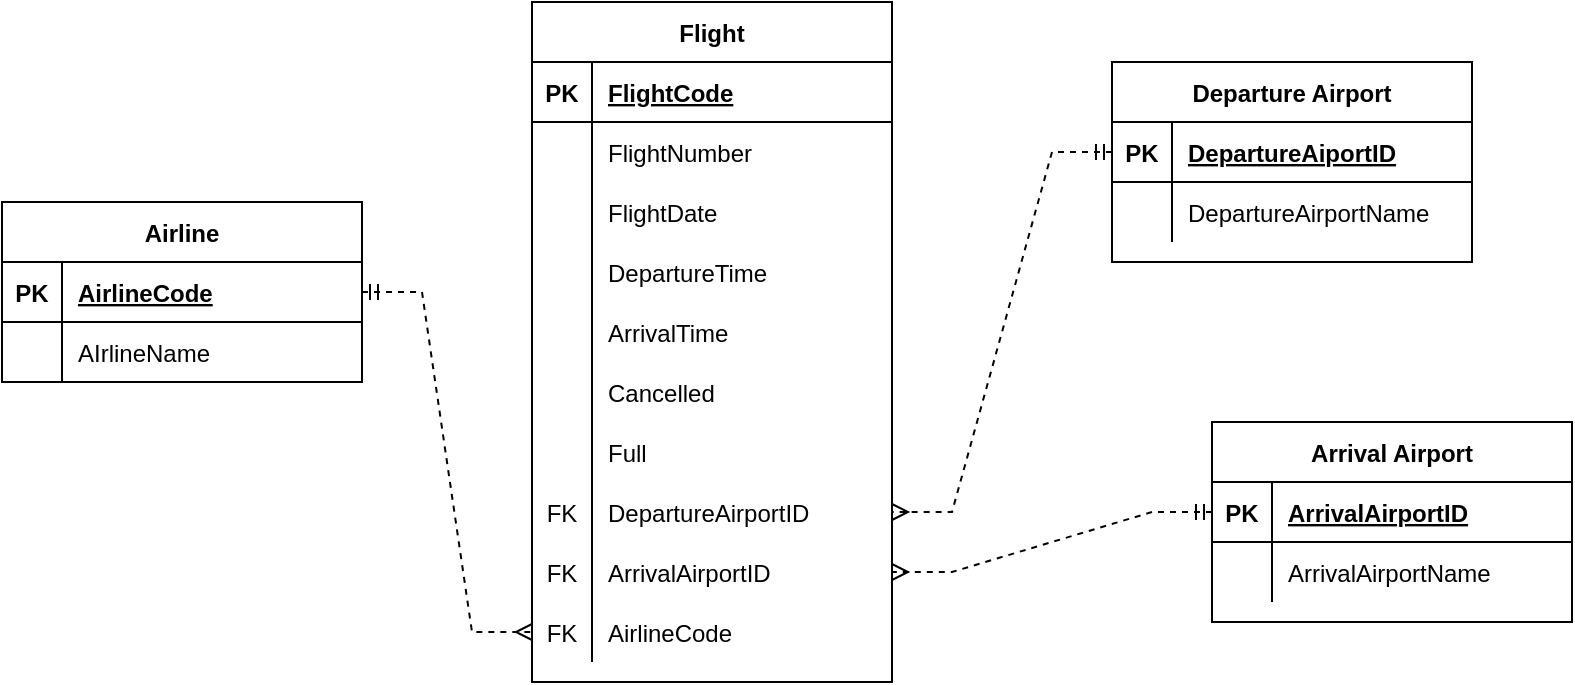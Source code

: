 <mxfile version="20.3.7" type="device"><diagram id="cx0mmzHMsUDkrRtCRR9c" name="Page-1"><mxGraphModel dx="1422" dy="762" grid="1" gridSize="10" guides="1" tooltips="1" connect="1" arrows="1" fold="1" page="1" pageScale="1" pageWidth="850" pageHeight="1100" math="0" shadow="0"><root><mxCell id="0"/><mxCell id="1" parent="0"/><mxCell id="nZP32zgwTA2oRyG7YsLw-1" value="Airline" style="shape=table;startSize=30;container=1;collapsible=1;childLayout=tableLayout;fixedRows=1;rowLines=0;fontStyle=1;align=center;resizeLast=1;" parent="1" vertex="1"><mxGeometry x="245" y="170" width="180" height="90" as="geometry"/></mxCell><mxCell id="nZP32zgwTA2oRyG7YsLw-2" value="" style="shape=tableRow;horizontal=0;startSize=0;swimlaneHead=0;swimlaneBody=0;fillColor=none;collapsible=0;dropTarget=0;points=[[0,0.5],[1,0.5]];portConstraint=eastwest;top=0;left=0;right=0;bottom=1;" parent="nZP32zgwTA2oRyG7YsLw-1" vertex="1"><mxGeometry y="30" width="180" height="30" as="geometry"/></mxCell><mxCell id="nZP32zgwTA2oRyG7YsLw-3" value="PK" style="shape=partialRectangle;connectable=0;fillColor=none;top=0;left=0;bottom=0;right=0;fontStyle=1;overflow=hidden;" parent="nZP32zgwTA2oRyG7YsLw-2" vertex="1"><mxGeometry width="30" height="30" as="geometry"><mxRectangle width="30" height="30" as="alternateBounds"/></mxGeometry></mxCell><mxCell id="nZP32zgwTA2oRyG7YsLw-4" value="AirlineCode" style="shape=partialRectangle;connectable=0;fillColor=none;top=0;left=0;bottom=0;right=0;align=left;spacingLeft=6;fontStyle=5;overflow=hidden;" parent="nZP32zgwTA2oRyG7YsLw-2" vertex="1"><mxGeometry x="30" width="150" height="30" as="geometry"><mxRectangle width="150" height="30" as="alternateBounds"/></mxGeometry></mxCell><mxCell id="nZP32zgwTA2oRyG7YsLw-5" value="" style="shape=tableRow;horizontal=0;startSize=0;swimlaneHead=0;swimlaneBody=0;fillColor=none;collapsible=0;dropTarget=0;points=[[0,0.5],[1,0.5]];portConstraint=eastwest;top=0;left=0;right=0;bottom=0;" parent="nZP32zgwTA2oRyG7YsLw-1" vertex="1"><mxGeometry y="60" width="180" height="30" as="geometry"/></mxCell><mxCell id="nZP32zgwTA2oRyG7YsLw-6" value="" style="shape=partialRectangle;connectable=0;fillColor=none;top=0;left=0;bottom=0;right=0;editable=1;overflow=hidden;" parent="nZP32zgwTA2oRyG7YsLw-5" vertex="1"><mxGeometry width="30" height="30" as="geometry"><mxRectangle width="30" height="30" as="alternateBounds"/></mxGeometry></mxCell><mxCell id="nZP32zgwTA2oRyG7YsLw-7" value="AIrlineName" style="shape=partialRectangle;connectable=0;fillColor=none;top=0;left=0;bottom=0;right=0;align=left;spacingLeft=6;overflow=hidden;" parent="nZP32zgwTA2oRyG7YsLw-5" vertex="1"><mxGeometry x="30" width="150" height="30" as="geometry"><mxRectangle width="150" height="30" as="alternateBounds"/></mxGeometry></mxCell><mxCell id="nZP32zgwTA2oRyG7YsLw-14" value="Flight" style="shape=table;startSize=30;container=1;collapsible=1;childLayout=tableLayout;fixedRows=1;rowLines=0;fontStyle=1;align=center;resizeLast=1;" parent="1" vertex="1"><mxGeometry x="510" y="70" width="180" height="340" as="geometry"/></mxCell><mxCell id="nZP32zgwTA2oRyG7YsLw-15" value="" style="shape=tableRow;horizontal=0;startSize=0;swimlaneHead=0;swimlaneBody=0;fillColor=none;collapsible=0;dropTarget=0;points=[[0,0.5],[1,0.5]];portConstraint=eastwest;top=0;left=0;right=0;bottom=1;" parent="nZP32zgwTA2oRyG7YsLw-14" vertex="1"><mxGeometry y="30" width="180" height="30" as="geometry"/></mxCell><mxCell id="nZP32zgwTA2oRyG7YsLw-16" value="PK" style="shape=partialRectangle;connectable=0;fillColor=none;top=0;left=0;bottom=0;right=0;fontStyle=1;overflow=hidden;" parent="nZP32zgwTA2oRyG7YsLw-15" vertex="1"><mxGeometry width="30" height="30" as="geometry"><mxRectangle width="30" height="30" as="alternateBounds"/></mxGeometry></mxCell><mxCell id="nZP32zgwTA2oRyG7YsLw-17" value="FlightCode" style="shape=partialRectangle;connectable=0;fillColor=none;top=0;left=0;bottom=0;right=0;align=left;spacingLeft=6;fontStyle=5;overflow=hidden;" parent="nZP32zgwTA2oRyG7YsLw-15" vertex="1"><mxGeometry x="30" width="150" height="30" as="geometry"><mxRectangle width="150" height="30" as="alternateBounds"/></mxGeometry></mxCell><mxCell id="nZP32zgwTA2oRyG7YsLw-18" value="" style="shape=tableRow;horizontal=0;startSize=0;swimlaneHead=0;swimlaneBody=0;fillColor=none;collapsible=0;dropTarget=0;points=[[0,0.5],[1,0.5]];portConstraint=eastwest;top=0;left=0;right=0;bottom=0;" parent="nZP32zgwTA2oRyG7YsLw-14" vertex="1"><mxGeometry y="60" width="180" height="30" as="geometry"/></mxCell><mxCell id="nZP32zgwTA2oRyG7YsLw-19" value="" style="shape=partialRectangle;connectable=0;fillColor=none;top=0;left=0;bottom=0;right=0;editable=1;overflow=hidden;" parent="nZP32zgwTA2oRyG7YsLw-18" vertex="1"><mxGeometry width="30" height="30" as="geometry"><mxRectangle width="30" height="30" as="alternateBounds"/></mxGeometry></mxCell><mxCell id="nZP32zgwTA2oRyG7YsLw-20" value="FlightNumber" style="shape=partialRectangle;connectable=0;fillColor=none;top=0;left=0;bottom=0;right=0;align=left;spacingLeft=6;overflow=hidden;" parent="nZP32zgwTA2oRyG7YsLw-18" vertex="1"><mxGeometry x="30" width="150" height="30" as="geometry"><mxRectangle width="150" height="30" as="alternateBounds"/></mxGeometry></mxCell><mxCell id="nZP32zgwTA2oRyG7YsLw-21" value="" style="shape=tableRow;horizontal=0;startSize=0;swimlaneHead=0;swimlaneBody=0;fillColor=none;collapsible=0;dropTarget=0;points=[[0,0.5],[1,0.5]];portConstraint=eastwest;top=0;left=0;right=0;bottom=0;" parent="nZP32zgwTA2oRyG7YsLw-14" vertex="1"><mxGeometry y="90" width="180" height="30" as="geometry"/></mxCell><mxCell id="nZP32zgwTA2oRyG7YsLw-22" value="" style="shape=partialRectangle;connectable=0;fillColor=none;top=0;left=0;bottom=0;right=0;editable=1;overflow=hidden;" parent="nZP32zgwTA2oRyG7YsLw-21" vertex="1"><mxGeometry width="30" height="30" as="geometry"><mxRectangle width="30" height="30" as="alternateBounds"/></mxGeometry></mxCell><mxCell id="nZP32zgwTA2oRyG7YsLw-23" value="FlightDate" style="shape=partialRectangle;connectable=0;fillColor=none;top=0;left=0;bottom=0;right=0;align=left;spacingLeft=6;overflow=hidden;" parent="nZP32zgwTA2oRyG7YsLw-21" vertex="1"><mxGeometry x="30" width="150" height="30" as="geometry"><mxRectangle width="150" height="30" as="alternateBounds"/></mxGeometry></mxCell><mxCell id="nZP32zgwTA2oRyG7YsLw-24" value="" style="shape=tableRow;horizontal=0;startSize=0;swimlaneHead=0;swimlaneBody=0;fillColor=none;collapsible=0;dropTarget=0;points=[[0,0.5],[1,0.5]];portConstraint=eastwest;top=0;left=0;right=0;bottom=0;" parent="nZP32zgwTA2oRyG7YsLw-14" vertex="1"><mxGeometry y="120" width="180" height="30" as="geometry"/></mxCell><mxCell id="nZP32zgwTA2oRyG7YsLw-25" value="" style="shape=partialRectangle;connectable=0;fillColor=none;top=0;left=0;bottom=0;right=0;editable=1;overflow=hidden;" parent="nZP32zgwTA2oRyG7YsLw-24" vertex="1"><mxGeometry width="30" height="30" as="geometry"><mxRectangle width="30" height="30" as="alternateBounds"/></mxGeometry></mxCell><mxCell id="nZP32zgwTA2oRyG7YsLw-26" value="DepartureTime" style="shape=partialRectangle;connectable=0;fillColor=none;top=0;left=0;bottom=0;right=0;align=left;spacingLeft=6;overflow=hidden;" parent="nZP32zgwTA2oRyG7YsLw-24" vertex="1"><mxGeometry x="30" width="150" height="30" as="geometry"><mxRectangle width="150" height="30" as="alternateBounds"/></mxGeometry></mxCell><mxCell id="nZP32zgwTA2oRyG7YsLw-27" value="" style="shape=tableRow;horizontal=0;startSize=0;swimlaneHead=0;swimlaneBody=0;fillColor=none;collapsible=0;dropTarget=0;points=[[0,0.5],[1,0.5]];portConstraint=eastwest;top=0;left=0;right=0;bottom=0;" parent="nZP32zgwTA2oRyG7YsLw-14" vertex="1"><mxGeometry y="150" width="180" height="30" as="geometry"/></mxCell><mxCell id="nZP32zgwTA2oRyG7YsLw-28" value="" style="shape=partialRectangle;connectable=0;fillColor=none;top=0;left=0;bottom=0;right=0;editable=1;overflow=hidden;" parent="nZP32zgwTA2oRyG7YsLw-27" vertex="1"><mxGeometry width="30" height="30" as="geometry"><mxRectangle width="30" height="30" as="alternateBounds"/></mxGeometry></mxCell><mxCell id="nZP32zgwTA2oRyG7YsLw-29" value="ArrivalTime" style="shape=partialRectangle;connectable=0;fillColor=none;top=0;left=0;bottom=0;right=0;align=left;spacingLeft=6;overflow=hidden;" parent="nZP32zgwTA2oRyG7YsLw-27" vertex="1"><mxGeometry x="30" width="150" height="30" as="geometry"><mxRectangle width="150" height="30" as="alternateBounds"/></mxGeometry></mxCell><mxCell id="nZP32zgwTA2oRyG7YsLw-30" value="" style="shape=tableRow;horizontal=0;startSize=0;swimlaneHead=0;swimlaneBody=0;fillColor=none;collapsible=0;dropTarget=0;points=[[0,0.5],[1,0.5]];portConstraint=eastwest;top=0;left=0;right=0;bottom=0;" parent="nZP32zgwTA2oRyG7YsLw-14" vertex="1"><mxGeometry y="180" width="180" height="30" as="geometry"/></mxCell><mxCell id="nZP32zgwTA2oRyG7YsLw-31" value="" style="shape=partialRectangle;connectable=0;fillColor=none;top=0;left=0;bottom=0;right=0;editable=1;overflow=hidden;" parent="nZP32zgwTA2oRyG7YsLw-30" vertex="1"><mxGeometry width="30" height="30" as="geometry"><mxRectangle width="30" height="30" as="alternateBounds"/></mxGeometry></mxCell><mxCell id="nZP32zgwTA2oRyG7YsLw-32" value="Cancelled" style="shape=partialRectangle;connectable=0;fillColor=none;top=0;left=0;bottom=0;right=0;align=left;spacingLeft=6;overflow=hidden;" parent="nZP32zgwTA2oRyG7YsLw-30" vertex="1"><mxGeometry x="30" width="150" height="30" as="geometry"><mxRectangle width="150" height="30" as="alternateBounds"/></mxGeometry></mxCell><mxCell id="nZP32zgwTA2oRyG7YsLw-33" value="" style="shape=tableRow;horizontal=0;startSize=0;swimlaneHead=0;swimlaneBody=0;fillColor=none;collapsible=0;dropTarget=0;points=[[0,0.5],[1,0.5]];portConstraint=eastwest;top=0;left=0;right=0;bottom=0;" parent="nZP32zgwTA2oRyG7YsLw-14" vertex="1"><mxGeometry y="210" width="180" height="30" as="geometry"/></mxCell><mxCell id="nZP32zgwTA2oRyG7YsLw-34" value="" style="shape=partialRectangle;connectable=0;fillColor=none;top=0;left=0;bottom=0;right=0;editable=1;overflow=hidden;" parent="nZP32zgwTA2oRyG7YsLw-33" vertex="1"><mxGeometry width="30" height="30" as="geometry"><mxRectangle width="30" height="30" as="alternateBounds"/></mxGeometry></mxCell><mxCell id="nZP32zgwTA2oRyG7YsLw-35" value="Full" style="shape=partialRectangle;connectable=0;fillColor=none;top=0;left=0;bottom=0;right=0;align=left;spacingLeft=6;overflow=hidden;" parent="nZP32zgwTA2oRyG7YsLw-33" vertex="1"><mxGeometry x="30" width="150" height="30" as="geometry"><mxRectangle width="150" height="30" as="alternateBounds"/></mxGeometry></mxCell><mxCell id="nZP32zgwTA2oRyG7YsLw-71" value="" style="shape=tableRow;horizontal=0;startSize=0;swimlaneHead=0;swimlaneBody=0;fillColor=none;collapsible=0;dropTarget=0;points=[[0,0.5],[1,0.5]];portConstraint=eastwest;top=0;left=0;right=0;bottom=0;" parent="nZP32zgwTA2oRyG7YsLw-14" vertex="1"><mxGeometry y="240" width="180" height="30" as="geometry"/></mxCell><mxCell id="nZP32zgwTA2oRyG7YsLw-72" value="FK" style="shape=partialRectangle;connectable=0;fillColor=none;top=0;left=0;bottom=0;right=0;fontStyle=0;overflow=hidden;" parent="nZP32zgwTA2oRyG7YsLw-71" vertex="1"><mxGeometry width="30" height="30" as="geometry"><mxRectangle width="30" height="30" as="alternateBounds"/></mxGeometry></mxCell><mxCell id="nZP32zgwTA2oRyG7YsLw-73" value="DepartureAirportID" style="shape=partialRectangle;connectable=0;fillColor=none;top=0;left=0;bottom=0;right=0;align=left;spacingLeft=6;fontStyle=0;overflow=hidden;" parent="nZP32zgwTA2oRyG7YsLw-71" vertex="1"><mxGeometry x="30" width="150" height="30" as="geometry"><mxRectangle width="150" height="30" as="alternateBounds"/></mxGeometry></mxCell><mxCell id="nZP32zgwTA2oRyG7YsLw-68" value="" style="shape=tableRow;horizontal=0;startSize=0;swimlaneHead=0;swimlaneBody=0;fillColor=none;collapsible=0;dropTarget=0;points=[[0,0.5],[1,0.5]];portConstraint=eastwest;top=0;left=0;right=0;bottom=0;" parent="nZP32zgwTA2oRyG7YsLw-14" vertex="1"><mxGeometry y="270" width="180" height="30" as="geometry"/></mxCell><mxCell id="nZP32zgwTA2oRyG7YsLw-69" value="FK" style="shape=partialRectangle;connectable=0;fillColor=none;top=0;left=0;bottom=0;right=0;fontStyle=0;overflow=hidden;" parent="nZP32zgwTA2oRyG7YsLw-68" vertex="1"><mxGeometry width="30" height="30" as="geometry"><mxRectangle width="30" height="30" as="alternateBounds"/></mxGeometry></mxCell><mxCell id="nZP32zgwTA2oRyG7YsLw-70" value="ArrivalAirportID" style="shape=partialRectangle;connectable=0;fillColor=none;top=0;left=0;bottom=0;right=0;align=left;spacingLeft=6;fontStyle=0;overflow=hidden;" parent="nZP32zgwTA2oRyG7YsLw-68" vertex="1"><mxGeometry x="30" width="150" height="30" as="geometry"><mxRectangle width="150" height="30" as="alternateBounds"/></mxGeometry></mxCell><mxCell id="nZP32zgwTA2oRyG7YsLw-53" value="" style="shape=tableRow;horizontal=0;startSize=0;swimlaneHead=0;swimlaneBody=0;fillColor=none;collapsible=0;dropTarget=0;points=[[0,0.5],[1,0.5]];portConstraint=eastwest;top=0;left=0;right=0;bottom=0;" parent="nZP32zgwTA2oRyG7YsLw-14" vertex="1"><mxGeometry y="300" width="180" height="30" as="geometry"/></mxCell><mxCell id="nZP32zgwTA2oRyG7YsLw-54" value="FK" style="shape=partialRectangle;connectable=0;fillColor=none;top=0;left=0;bottom=0;right=0;fontStyle=0;overflow=hidden;" parent="nZP32zgwTA2oRyG7YsLw-53" vertex="1"><mxGeometry width="30" height="30" as="geometry"><mxRectangle width="30" height="30" as="alternateBounds"/></mxGeometry></mxCell><mxCell id="nZP32zgwTA2oRyG7YsLw-55" value="AirlineCode" style="shape=partialRectangle;connectable=0;fillColor=none;top=0;left=0;bottom=0;right=0;align=left;spacingLeft=6;fontStyle=0;overflow=hidden;" parent="nZP32zgwTA2oRyG7YsLw-53" vertex="1"><mxGeometry x="30" width="150" height="30" as="geometry"><mxRectangle width="150" height="30" as="alternateBounds"/></mxGeometry></mxCell><mxCell id="nZP32zgwTA2oRyG7YsLw-74" value="Departure Airport" style="shape=table;startSize=30;container=1;collapsible=1;childLayout=tableLayout;fixedRows=1;rowLines=0;fontStyle=1;align=center;resizeLast=1;" parent="1" vertex="1"><mxGeometry x="800" y="100" width="180" height="100" as="geometry"/></mxCell><mxCell id="nZP32zgwTA2oRyG7YsLw-75" value="" style="shape=tableRow;horizontal=0;startSize=0;swimlaneHead=0;swimlaneBody=0;fillColor=none;collapsible=0;dropTarget=0;points=[[0,0.5],[1,0.5]];portConstraint=eastwest;top=0;left=0;right=0;bottom=1;" parent="nZP32zgwTA2oRyG7YsLw-74" vertex="1"><mxGeometry y="30" width="180" height="30" as="geometry"/></mxCell><mxCell id="nZP32zgwTA2oRyG7YsLw-76" value="PK" style="shape=partialRectangle;connectable=0;fillColor=none;top=0;left=0;bottom=0;right=0;fontStyle=1;overflow=hidden;" parent="nZP32zgwTA2oRyG7YsLw-75" vertex="1"><mxGeometry width="30" height="30" as="geometry"><mxRectangle width="30" height="30" as="alternateBounds"/></mxGeometry></mxCell><mxCell id="nZP32zgwTA2oRyG7YsLw-77" value="DepartureAiportID" style="shape=partialRectangle;connectable=0;fillColor=none;top=0;left=0;bottom=0;right=0;align=left;spacingLeft=6;fontStyle=5;overflow=hidden;" parent="nZP32zgwTA2oRyG7YsLw-75" vertex="1"><mxGeometry x="30" width="150" height="30" as="geometry"><mxRectangle width="150" height="30" as="alternateBounds"/></mxGeometry></mxCell><mxCell id="nZP32zgwTA2oRyG7YsLw-78" value="" style="shape=tableRow;horizontal=0;startSize=0;swimlaneHead=0;swimlaneBody=0;fillColor=none;collapsible=0;dropTarget=0;points=[[0,0.5],[1,0.5]];portConstraint=eastwest;top=0;left=0;right=0;bottom=0;" parent="nZP32zgwTA2oRyG7YsLw-74" vertex="1"><mxGeometry y="60" width="180" height="30" as="geometry"/></mxCell><mxCell id="nZP32zgwTA2oRyG7YsLw-79" value="" style="shape=partialRectangle;connectable=0;fillColor=none;top=0;left=0;bottom=0;right=0;editable=1;overflow=hidden;" parent="nZP32zgwTA2oRyG7YsLw-78" vertex="1"><mxGeometry width="30" height="30" as="geometry"><mxRectangle width="30" height="30" as="alternateBounds"/></mxGeometry></mxCell><mxCell id="nZP32zgwTA2oRyG7YsLw-80" value="DepartureAirportName" style="shape=partialRectangle;connectable=0;fillColor=none;top=0;left=0;bottom=0;right=0;align=left;spacingLeft=6;overflow=hidden;" parent="nZP32zgwTA2oRyG7YsLw-78" vertex="1"><mxGeometry x="30" width="150" height="30" as="geometry"><mxRectangle width="150" height="30" as="alternateBounds"/></mxGeometry></mxCell><mxCell id="nZP32zgwTA2oRyG7YsLw-87" value="Arrival Airport" style="shape=table;startSize=30;container=1;collapsible=1;childLayout=tableLayout;fixedRows=1;rowLines=0;fontStyle=1;align=center;resizeLast=1;" parent="1" vertex="1"><mxGeometry x="850" y="280" width="180" height="100" as="geometry"/></mxCell><mxCell id="nZP32zgwTA2oRyG7YsLw-88" value="" style="shape=tableRow;horizontal=0;startSize=0;swimlaneHead=0;swimlaneBody=0;fillColor=none;collapsible=0;dropTarget=0;points=[[0,0.5],[1,0.5]];portConstraint=eastwest;top=0;left=0;right=0;bottom=1;" parent="nZP32zgwTA2oRyG7YsLw-87" vertex="1"><mxGeometry y="30" width="180" height="30" as="geometry"/></mxCell><mxCell id="nZP32zgwTA2oRyG7YsLw-89" value="PK" style="shape=partialRectangle;connectable=0;fillColor=none;top=0;left=0;bottom=0;right=0;fontStyle=1;overflow=hidden;" parent="nZP32zgwTA2oRyG7YsLw-88" vertex="1"><mxGeometry width="30" height="30" as="geometry"><mxRectangle width="30" height="30" as="alternateBounds"/></mxGeometry></mxCell><mxCell id="nZP32zgwTA2oRyG7YsLw-90" value="ArrivalAirportID" style="shape=partialRectangle;connectable=0;fillColor=none;top=0;left=0;bottom=0;right=0;align=left;spacingLeft=6;fontStyle=5;overflow=hidden;" parent="nZP32zgwTA2oRyG7YsLw-88" vertex="1"><mxGeometry x="30" width="150" height="30" as="geometry"><mxRectangle width="150" height="30" as="alternateBounds"/></mxGeometry></mxCell><mxCell id="nZP32zgwTA2oRyG7YsLw-91" value="" style="shape=tableRow;horizontal=0;startSize=0;swimlaneHead=0;swimlaneBody=0;fillColor=none;collapsible=0;dropTarget=0;points=[[0,0.5],[1,0.5]];portConstraint=eastwest;top=0;left=0;right=0;bottom=0;" parent="nZP32zgwTA2oRyG7YsLw-87" vertex="1"><mxGeometry y="60" width="180" height="30" as="geometry"/></mxCell><mxCell id="nZP32zgwTA2oRyG7YsLw-92" value="" style="shape=partialRectangle;connectable=0;fillColor=none;top=0;left=0;bottom=0;right=0;editable=1;overflow=hidden;" parent="nZP32zgwTA2oRyG7YsLw-91" vertex="1"><mxGeometry width="30" height="30" as="geometry"><mxRectangle width="30" height="30" as="alternateBounds"/></mxGeometry></mxCell><mxCell id="nZP32zgwTA2oRyG7YsLw-93" value="ArrivalAirportName" style="shape=partialRectangle;connectable=0;fillColor=none;top=0;left=0;bottom=0;right=0;align=left;spacingLeft=6;overflow=hidden;" parent="nZP32zgwTA2oRyG7YsLw-91" vertex="1"><mxGeometry x="30" width="150" height="30" as="geometry"><mxRectangle width="150" height="30" as="alternateBounds"/></mxGeometry></mxCell><mxCell id="ZO-CQAjYr8bfENht3_YH-2" value="" style="edgeStyle=entityRelationEdgeStyle;fontSize=12;html=1;endArrow=ERmany;startArrow=ERmandOne;rounded=0;endFill=0;dashed=1;exitX=1;exitY=0.5;exitDx=0;exitDy=0;entryX=0;entryY=0.5;entryDx=0;entryDy=0;" edge="1" parent="1" source="nZP32zgwTA2oRyG7YsLw-2" target="nZP32zgwTA2oRyG7YsLw-53"><mxGeometry width="100" height="100" relative="1" as="geometry"><mxPoint x="220" y="320" as="sourcePoint"/><mxPoint x="320" y="220" as="targetPoint"/></mxGeometry></mxCell><mxCell id="ZO-CQAjYr8bfENht3_YH-6" value="" style="edgeStyle=entityRelationEdgeStyle;fontSize=12;html=1;endArrow=ERmany;startArrow=ERmandOne;rounded=0;endFill=0;dashed=1;exitX=0;exitY=0.5;exitDx=0;exitDy=0;entryX=1;entryY=0.5;entryDx=0;entryDy=0;" edge="1" parent="1" source="nZP32zgwTA2oRyG7YsLw-75" target="nZP32zgwTA2oRyG7YsLw-71"><mxGeometry width="100" height="100" relative="1" as="geometry"><mxPoint x="380" y="450" as="sourcePoint"/><mxPoint x="480" y="350" as="targetPoint"/></mxGeometry></mxCell><mxCell id="ZO-CQAjYr8bfENht3_YH-7" value="" style="edgeStyle=entityRelationEdgeStyle;fontSize=12;html=1;endArrow=ERmany;startArrow=ERmandOne;rounded=0;endFill=0;dashed=1;exitX=0;exitY=0.5;exitDx=0;exitDy=0;entryX=1;entryY=0.5;entryDx=0;entryDy=0;" edge="1" parent="1" source="nZP32zgwTA2oRyG7YsLw-88" target="nZP32zgwTA2oRyG7YsLw-68"><mxGeometry width="100" height="100" relative="1" as="geometry"><mxPoint x="390" y="460" as="sourcePoint"/><mxPoint x="490" y="360" as="targetPoint"/></mxGeometry></mxCell></root></mxGraphModel></diagram></mxfile>